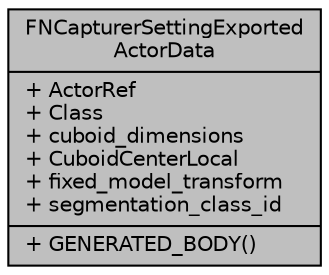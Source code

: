digraph "FNCapturerSettingExportedActorData"
{
  edge [fontname="Helvetica",fontsize="10",labelfontname="Helvetica",labelfontsize="10"];
  node [fontname="Helvetica",fontsize="10",shape=record];
  Node1 [label="{FNCapturerSettingExported\lActorData\n|+ ActorRef\l+ Class\l+ cuboid_dimensions\l+ CuboidCenterLocal\l+ fixed_model_transform\l+ segmentation_class_id\l|+ GENERATED_BODY()\l}",height=0.2,width=0.4,color="black", fillcolor="grey75", style="filled", fontcolor="black"];
}
